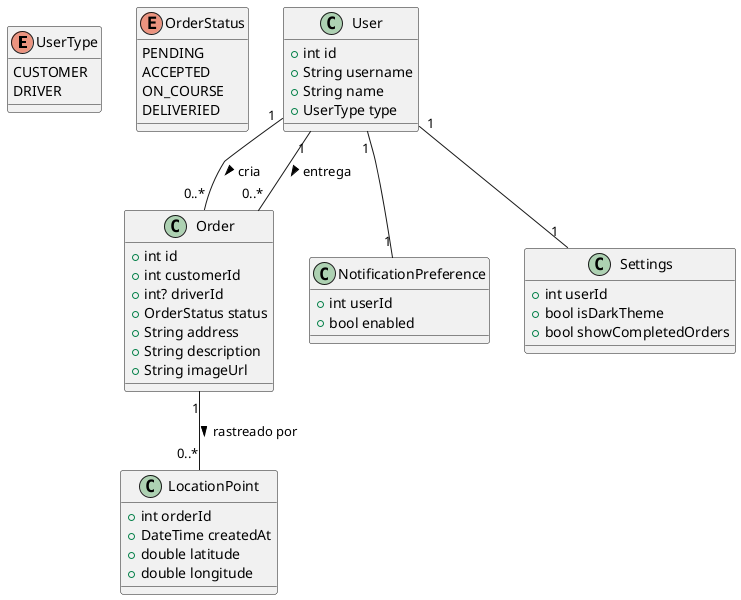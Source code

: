 @startuml
enum UserType {
  CUSTOMER
  DRIVER
}

enum OrderStatus {
  PENDING
  ACCEPTED
  ON_COURSE
  DELIVERIED
}

class User {
  +int id
  +String username
  +String name
  +UserType type
}

class Order {
  +int id
  +int customerId
  +int? driverId
  +OrderStatus status
  +String address
  +String description
  +String imageUrl
}

class LocationPoint {
  +int orderId
  +DateTime createdAt
  +double latitude
  +double longitude
}

class NotificationPreference {
  +int userId
  +bool enabled
}

class Settings {
  +int userId
  +bool isDarkTheme
  +bool showCompletedOrders
}

' Relações
User "1" -- "0..*" Order : cria >
User "1" -- "0..*" Order : entrega >
Order "1" -- "0..*" LocationPoint : rastreado por >
User "1" -- "1" NotificationPreference
User "1" -- "1" Settings
@enduml